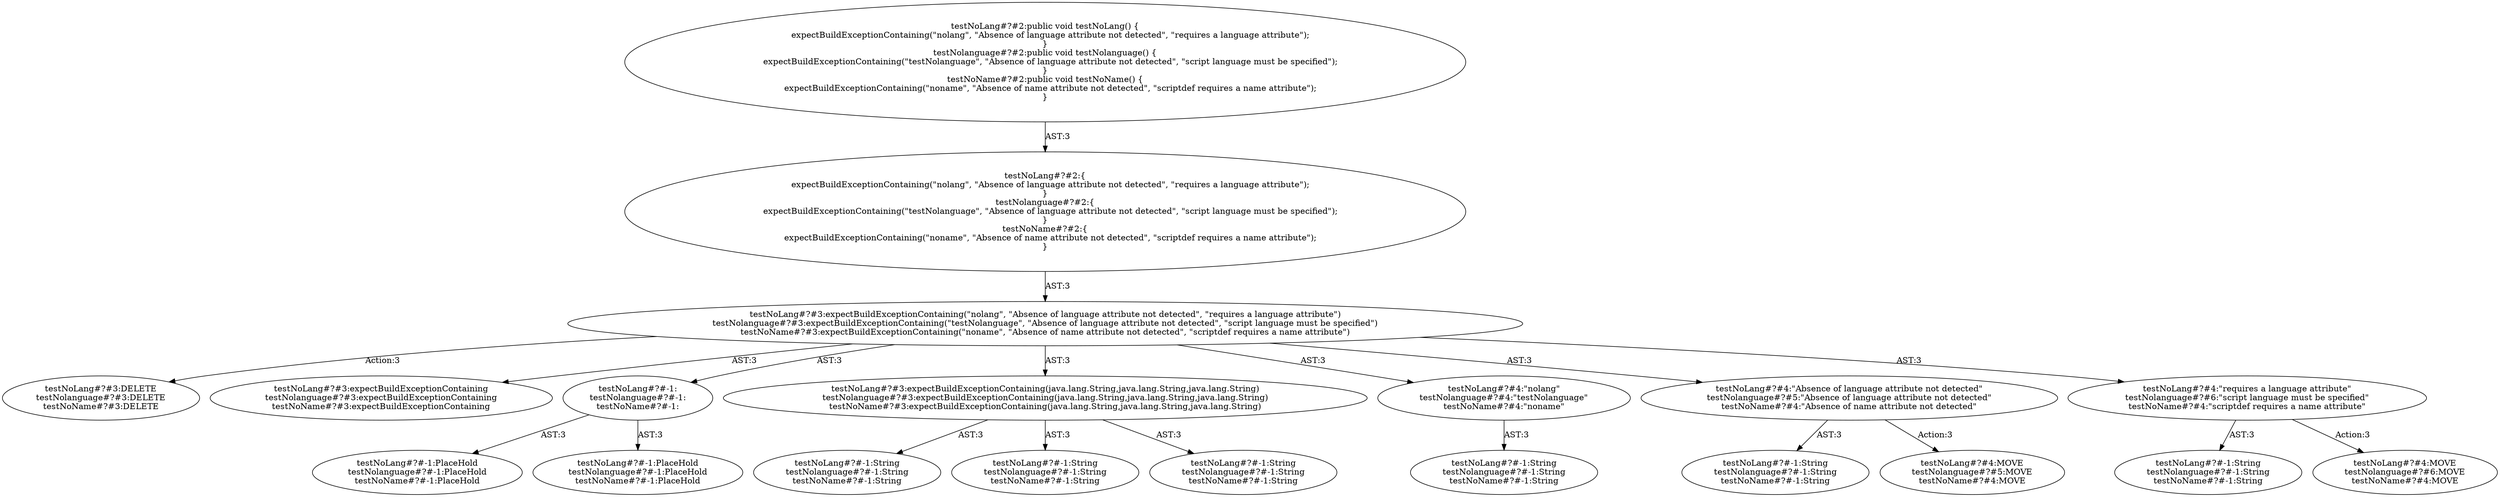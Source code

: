 digraph "Pattern" {
0 [label="testNoLang#?#3:DELETE
testNolanguage#?#3:DELETE
testNoName#?#3:DELETE" shape=ellipse]
1 [label="testNoLang#?#3:expectBuildExceptionContaining(\"nolang\", \"Absence of language attribute not detected\", \"requires a language attribute\")
testNolanguage#?#3:expectBuildExceptionContaining(\"testNolanguage\", \"Absence of language attribute not detected\", \"script language must be specified\")
testNoName#?#3:expectBuildExceptionContaining(\"noname\", \"Absence of name attribute not detected\", \"scriptdef requires a name attribute\")" shape=ellipse]
2 [label="testNoLang#?#2:\{
    expectBuildExceptionContaining(\"nolang\", \"Absence of language attribute not detected\", \"requires a language attribute\");
\}
testNolanguage#?#2:\{
    expectBuildExceptionContaining(\"testNolanguage\", \"Absence of language attribute not detected\", \"script language must be specified\");
\}
testNoName#?#2:\{
    expectBuildExceptionContaining(\"noname\", \"Absence of name attribute not detected\", \"scriptdef requires a name attribute\");
\}" shape=ellipse]
3 [label="testNoLang#?#2:public void testNoLang() \{
    expectBuildExceptionContaining(\"nolang\", \"Absence of language attribute not detected\", \"requires a language attribute\");
\}
testNolanguage#?#2:public void testNolanguage() \{
    expectBuildExceptionContaining(\"testNolanguage\", \"Absence of language attribute not detected\", \"script language must be specified\");
\}
testNoName#?#2:public void testNoName() \{
    expectBuildExceptionContaining(\"noname\", \"Absence of name attribute not detected\", \"scriptdef requires a name attribute\");
\}" shape=ellipse]
4 [label="testNoLang#?#3:expectBuildExceptionContaining
testNolanguage#?#3:expectBuildExceptionContaining
testNoName#?#3:expectBuildExceptionContaining" shape=ellipse]
5 [label="testNoLang#?#-1:
testNolanguage#?#-1:
testNoName#?#-1:" shape=ellipse]
6 [label="testNoLang#?#-1:PlaceHold
testNolanguage#?#-1:PlaceHold
testNoName#?#-1:PlaceHold" shape=ellipse]
7 [label="testNoLang#?#-1:PlaceHold
testNolanguage#?#-1:PlaceHold
testNoName#?#-1:PlaceHold" shape=ellipse]
8 [label="testNoLang#?#3:expectBuildExceptionContaining(java.lang.String,java.lang.String,java.lang.String)
testNolanguage#?#3:expectBuildExceptionContaining(java.lang.String,java.lang.String,java.lang.String)
testNoName#?#3:expectBuildExceptionContaining(java.lang.String,java.lang.String,java.lang.String)" shape=ellipse]
9 [label="testNoLang#?#-1:String
testNolanguage#?#-1:String
testNoName#?#-1:String" shape=ellipse]
10 [label="testNoLang#?#-1:String
testNolanguage#?#-1:String
testNoName#?#-1:String" shape=ellipse]
11 [label="testNoLang#?#-1:String
testNolanguage#?#-1:String
testNoName#?#-1:String" shape=ellipse]
12 [label="testNoLang#?#4:\"nolang\"
testNolanguage#?#4:\"testNolanguage\"
testNoName#?#4:\"noname\"" shape=ellipse]
13 [label="testNoLang#?#-1:String
testNolanguage#?#-1:String
testNoName#?#-1:String" shape=ellipse]
14 [label="testNoLang#?#4:\"Absence of language attribute not detected\"
testNolanguage#?#5:\"Absence of language attribute not detected\"
testNoName#?#4:\"Absence of name attribute not detected\"" shape=ellipse]
15 [label="testNoLang#?#-1:String
testNolanguage#?#-1:String
testNoName#?#-1:String" shape=ellipse]
16 [label="testNoLang#?#4:MOVE
testNolanguage#?#5:MOVE
testNoName#?#4:MOVE" shape=ellipse]
17 [label="testNoLang#?#4:\"requires a language attribute\"
testNolanguage#?#6:\"script language must be specified\"
testNoName#?#4:\"scriptdef requires a name attribute\"" shape=ellipse]
18 [label="testNoLang#?#-1:String
testNolanguage#?#-1:String
testNoName#?#-1:String" shape=ellipse]
19 [label="testNoLang#?#4:MOVE
testNolanguage#?#6:MOVE
testNoName#?#4:MOVE" shape=ellipse]
1 -> 0 [label="Action:3"];
1 -> 4 [label="AST:3"];
1 -> 5 [label="AST:3"];
1 -> 8 [label="AST:3"];
1 -> 12 [label="AST:3"];
1 -> 14 [label="AST:3"];
1 -> 17 [label="AST:3"];
2 -> 1 [label="AST:3"];
3 -> 2 [label="AST:3"];
5 -> 6 [label="AST:3"];
5 -> 7 [label="AST:3"];
8 -> 9 [label="AST:3"];
8 -> 10 [label="AST:3"];
8 -> 11 [label="AST:3"];
12 -> 13 [label="AST:3"];
14 -> 15 [label="AST:3"];
14 -> 16 [label="Action:3"];
17 -> 18 [label="AST:3"];
17 -> 19 [label="Action:3"];
}